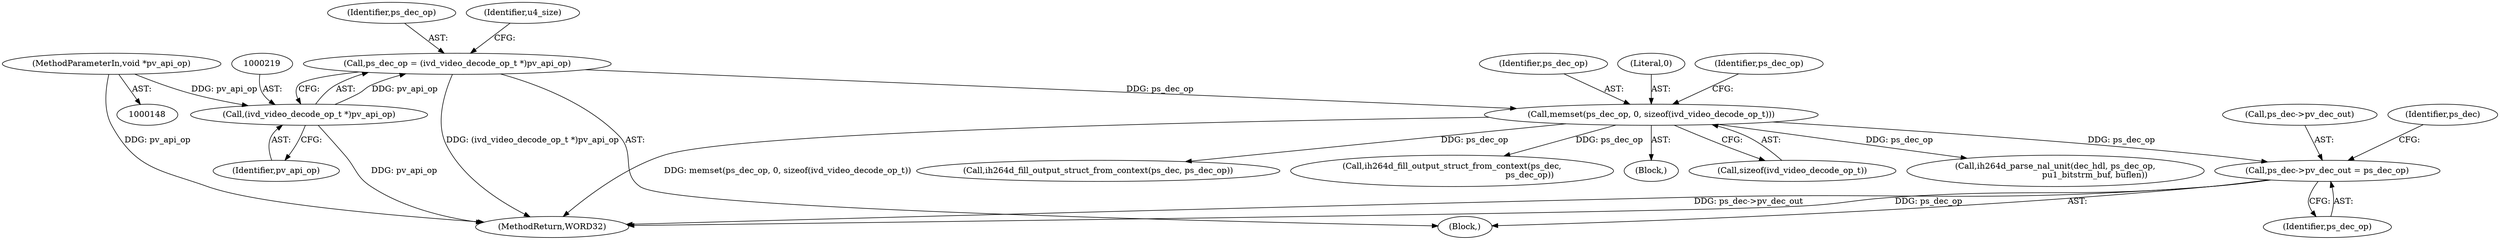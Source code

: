 digraph "0_Android_33ef7de9ddc8ea7eb9cbc440d1cf89957a0c267b@pointer" {
"1000238" [label="(Call,ps_dec->pv_dec_out = ps_dec_op)"];
"1000228" [label="(Call,memset(ps_dec_op, 0, sizeof(ivd_video_decode_op_t)))"];
"1000216" [label="(Call,ps_dec_op = (ivd_video_decode_op_t *)pv_api_op)"];
"1000218" [label="(Call,(ivd_video_decode_op_t *)pv_api_op)"];
"1000151" [label="(MethodParameterIn,void *pv_api_op)"];
"1002069" [label="(Call,ih264d_fill_output_struct_from_context(ps_dec, ps_dec_op))"];
"1000238" [label="(Call,ps_dec->pv_dec_out = ps_dec_op)"];
"1000239" [label="(Call,ps_dec->pv_dec_out)"];
"1000217" [label="(Identifier,ps_dec_op)"];
"1000229" [label="(Identifier,ps_dec_op)"];
"1000216" [label="(Call,ps_dec_op = (ivd_video_decode_op_t *)pv_api_op)"];
"1002189" [label="(MethodReturn,WORD32)"];
"1000218" [label="(Call,(ivd_video_decode_op_t *)pv_api_op)"];
"1000228" [label="(Call,memset(ps_dec_op, 0, sizeof(ivd_video_decode_op_t)))"];
"1000224" [label="(Identifier,u4_size)"];
"1000220" [label="(Identifier,pv_api_op)"];
"1000152" [label="(Block,)"];
"1001256" [label="(Call,ih264d_fill_output_struct_from_context(ps_dec,\n                                                           ps_dec_op))"];
"1000221" [label="(Block,)"];
"1000151" [label="(MethodParameterIn,void *pv_api_op)"];
"1000231" [label="(Call,sizeof(ivd_video_decode_op_t))"];
"1000242" [label="(Identifier,ps_dec_op)"];
"1000230" [label="(Literal,0)"];
"1000235" [label="(Identifier,ps_dec_op)"];
"1001297" [label="(Call,ih264d_parse_nal_unit(dec_hdl, ps_dec_op,\n                              pu1_bitstrm_buf, buflen))"];
"1000246" [label="(Identifier,ps_dec)"];
"1000238" -> "1000152"  [label="AST: "];
"1000238" -> "1000242"  [label="CFG: "];
"1000239" -> "1000238"  [label="AST: "];
"1000242" -> "1000238"  [label="AST: "];
"1000246" -> "1000238"  [label="CFG: "];
"1000238" -> "1002189"  [label="DDG: ps_dec->pv_dec_out"];
"1000238" -> "1002189"  [label="DDG: ps_dec_op"];
"1000228" -> "1000238"  [label="DDG: ps_dec_op"];
"1000228" -> "1000221"  [label="AST: "];
"1000228" -> "1000231"  [label="CFG: "];
"1000229" -> "1000228"  [label="AST: "];
"1000230" -> "1000228"  [label="AST: "];
"1000231" -> "1000228"  [label="AST: "];
"1000235" -> "1000228"  [label="CFG: "];
"1000228" -> "1002189"  [label="DDG: memset(ps_dec_op, 0, sizeof(ivd_video_decode_op_t))"];
"1000216" -> "1000228"  [label="DDG: ps_dec_op"];
"1000228" -> "1001256"  [label="DDG: ps_dec_op"];
"1000228" -> "1001297"  [label="DDG: ps_dec_op"];
"1000228" -> "1002069"  [label="DDG: ps_dec_op"];
"1000216" -> "1000152"  [label="AST: "];
"1000216" -> "1000218"  [label="CFG: "];
"1000217" -> "1000216"  [label="AST: "];
"1000218" -> "1000216"  [label="AST: "];
"1000224" -> "1000216"  [label="CFG: "];
"1000216" -> "1002189"  [label="DDG: (ivd_video_decode_op_t *)pv_api_op"];
"1000218" -> "1000216"  [label="DDG: pv_api_op"];
"1000218" -> "1000220"  [label="CFG: "];
"1000219" -> "1000218"  [label="AST: "];
"1000220" -> "1000218"  [label="AST: "];
"1000218" -> "1002189"  [label="DDG: pv_api_op"];
"1000151" -> "1000218"  [label="DDG: pv_api_op"];
"1000151" -> "1000148"  [label="AST: "];
"1000151" -> "1002189"  [label="DDG: pv_api_op"];
}
